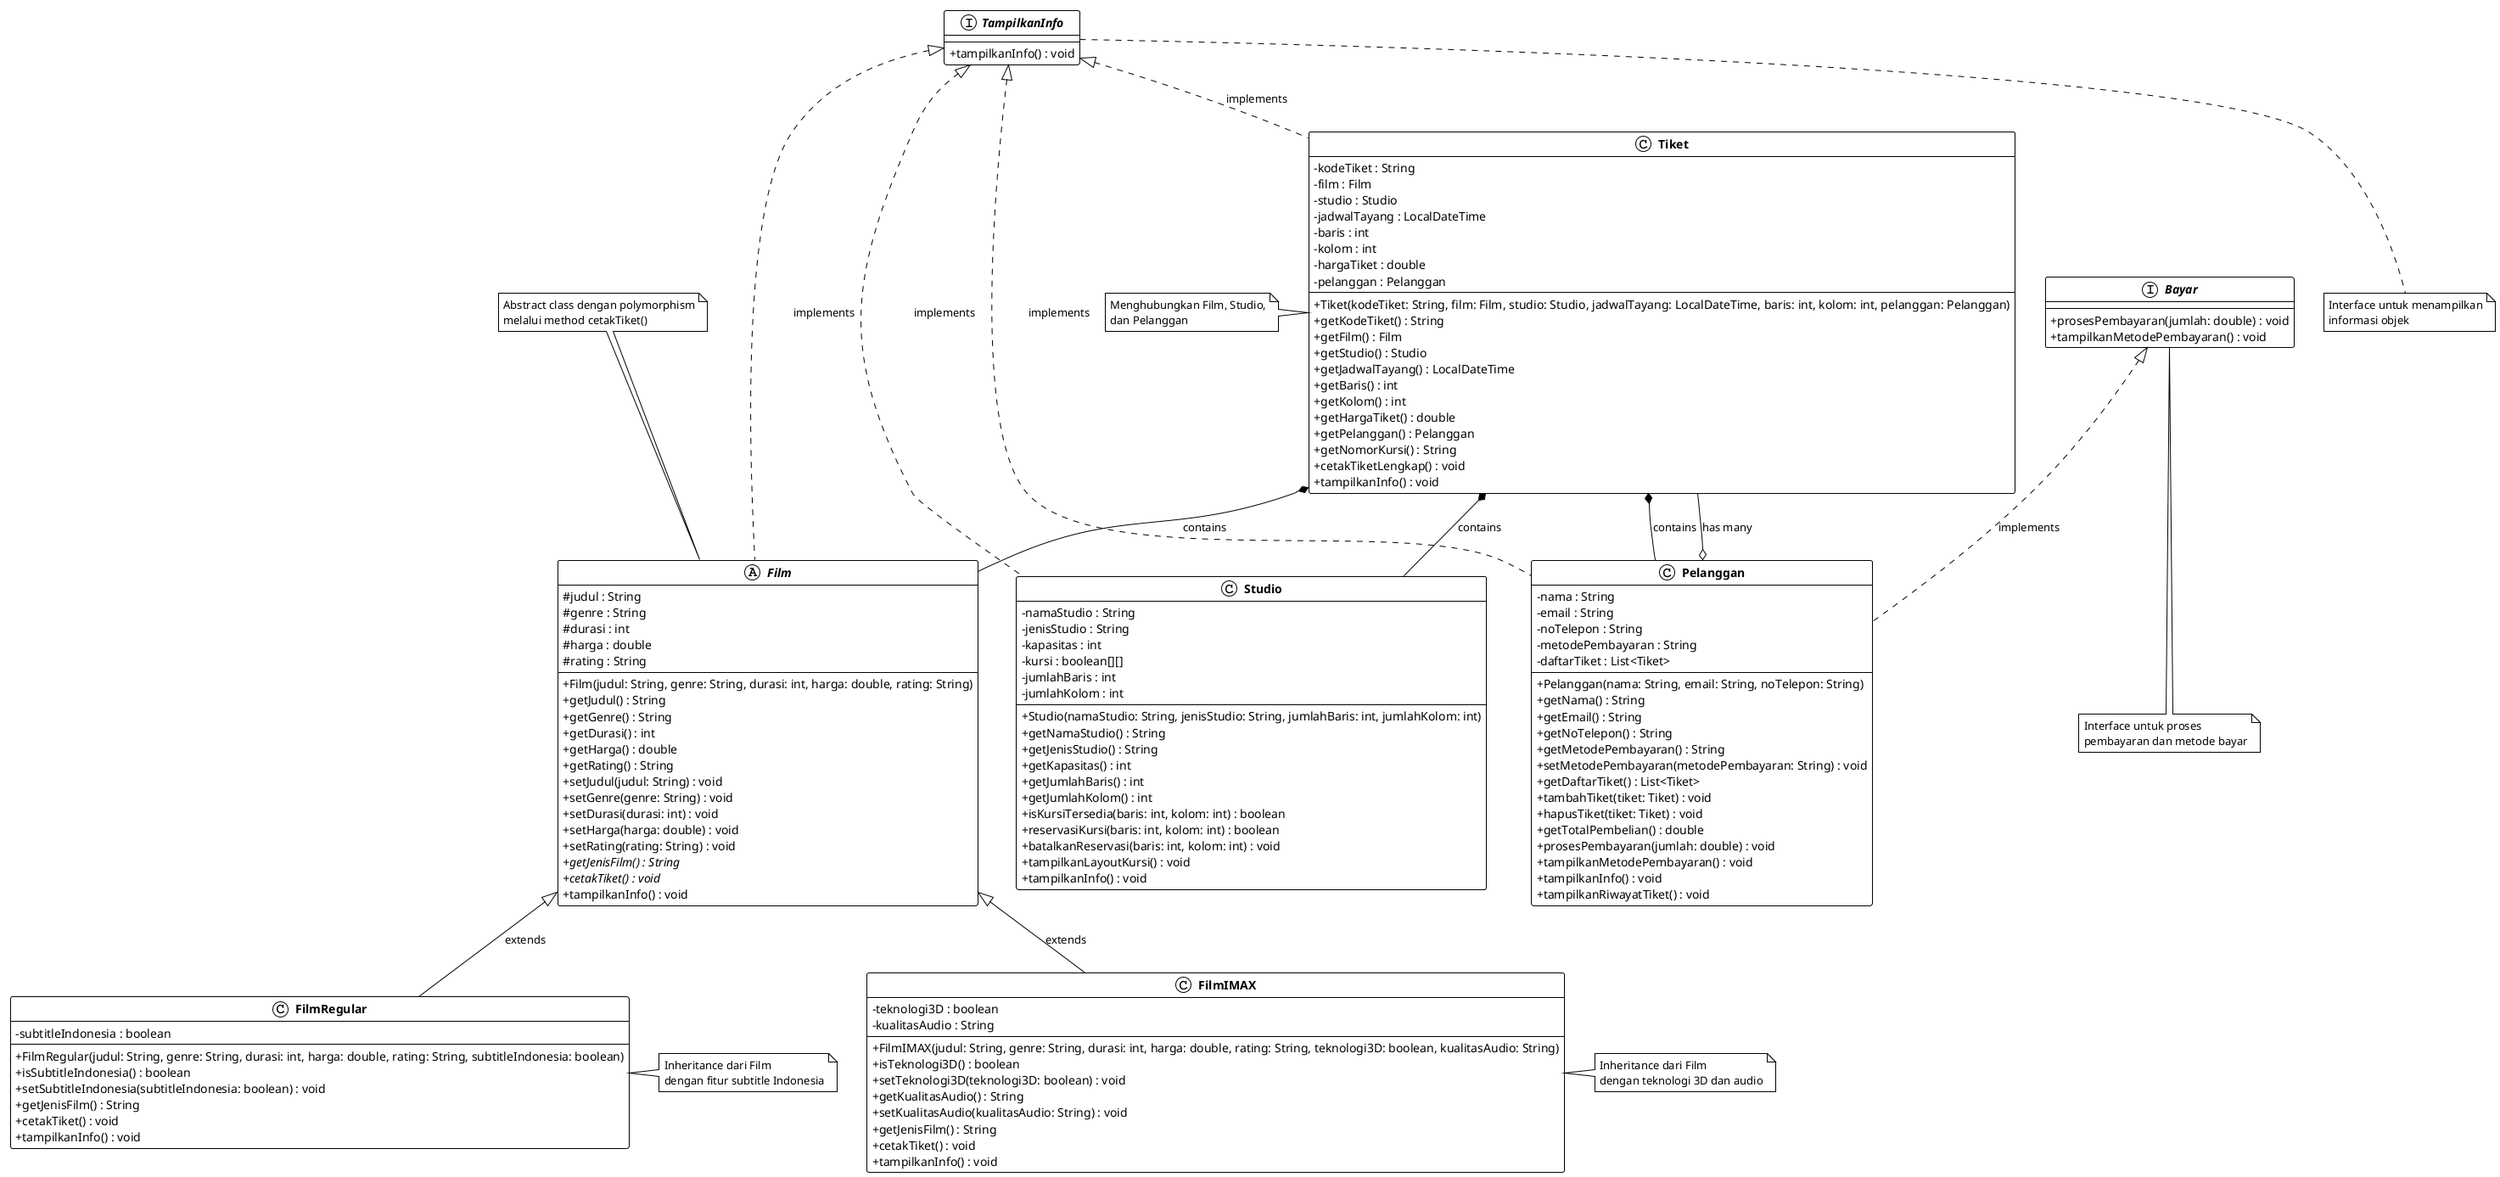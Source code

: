 @startuml ClassDiagram_SistemTiketBioskop

!theme plain
skinparam classAttributeIconSize 0
skinparam classFontStyle bold
skinparam classBackgroundColor White
skinparam classBorderColor Black

' Interfaces
interface TampilkanInfo {
    + tampilkanInfo() : void
}

interface Bayar {
    + prosesPembayaran(jumlah: double) : void
    + tampilkanMetodePembayaran() : void
}

' Abstract Class Film
abstract class Film {
    # judul : String
    # genre : String
    # durasi : int
    # harga : double
    # rating : String
    
    + Film(judul: String, genre: String, durasi: int, harga: double, rating: String)
    + getJudul() : String
    + getGenre() : String
    + getDurasi() : int
    + getHarga() : double
    + getRating() : String
    + setJudul(judul: String) : void
    + setGenre(genre: String) : void
    + setDurasi(durasi: int) : void
    + setHarga(harga: double) : void
    + setRating(rating: String) : void
    + {abstract} getJenisFilm() : String
    + {abstract} cetakTiket() : void
    + tampilkanInfo() : void
}

' Inheritance dari Film
class FilmRegular {
    - subtitleIndonesia : boolean
    
    + FilmRegular(judul: String, genre: String, durasi: int, harga: double, rating: String, subtitleIndonesia: boolean)
    + isSubtitleIndonesia() : boolean
    + setSubtitleIndonesia(subtitleIndonesia: boolean) : void
    + getJenisFilm() : String
    + cetakTiket() : void
    + tampilkanInfo() : void
}

class FilmIMAX {
    - teknologi3D : boolean
    - kualitasAudio : String
    
    + FilmIMAX(judul: String, genre: String, durasi: int, harga: double, rating: String, teknologi3D: boolean, kualitasAudio: String)
    + isTeknologi3D() : boolean
    + setTeknologi3D(teknologi3D: boolean) : void
    + getKualitasAudio() : String
    + setKualitasAudio(kualitasAudio: String) : void
    + getJenisFilm() : String
    + cetakTiket() : void
    + tampilkanInfo() : void
}

' Class Studio
class Studio {
    - namaStudio : String
    - jenisStudio : String
    - kapasitas : int
    - kursi : boolean[][]
    - jumlahBaris : int
    - jumlahKolom : int
    
    + Studio(namaStudio: String, jenisStudio: String, jumlahBaris: int, jumlahKolom: int)
    + getNamaStudio() : String
    + getJenisStudio() : String
    + getKapasitas() : int
    + getJumlahBaris() : int
    + getJumlahKolom() : int
    + isKursiTersedia(baris: int, kolom: int) : boolean
    + reservasiKursi(baris: int, kolom: int) : boolean
    + batalkanReservasi(baris: int, kolom: int) : void
    + tampilkanLayoutKursi() : void
    + tampilkanInfo() : void
}

' Class Tiket
class Tiket {
    - kodeTiket : String
    - film : Film
    - studio : Studio
    - jadwalTayang : LocalDateTime
    - baris : int
    - kolom : int
    - hargaTiket : double
    - pelanggan : Pelanggan
    
    + Tiket(kodeTiket: String, film: Film, studio: Studio, jadwalTayang: LocalDateTime, baris: int, kolom: int, pelanggan: Pelanggan)
    + getKodeTiket() : String
    + getFilm() : Film
    + getStudio() : Studio
    + getJadwalTayang() : LocalDateTime
    + getBaris() : int
    + getKolom() : int
    + getHargaTiket() : double
    + getPelanggan() : Pelanggan
    + getNomorKursi() : String
    + cetakTiketLengkap() : void
    + tampilkanInfo() : void
}

' Class Pelanggan
class Pelanggan {
    - nama : String
    - email : String
    - noTelepon : String
    - metodePembayaran : String
    - daftarTiket : List<Tiket>
    
    + Pelanggan(nama: String, email: String, noTelepon: String)
    + getNama() : String
    + getEmail() : String
    + getNoTelepon() : String
    + getMetodePembayaran() : String
    + setMetodePembayaran(metodePembayaran: String) : void
    + getDaftarTiket() : List<Tiket>
    + tambahTiket(tiket: Tiket) : void
    + hapusTiket(tiket: Tiket) : void
    + getTotalPembelian() : double
    + prosesPembayaran(jumlah: double) : void
    + tampilkanMetodePembayaran() : void
    + tampilkanInfo() : void
    + tampilkanRiwayatTiket() : void
}

' Relationships

' Inheritance
Film <|-- FilmRegular : extends
Film <|-- FilmIMAX : extends

' Interface Implementation
TampilkanInfo <|.. Film : implements
TampilkanInfo <|.. Studio : implements
TampilkanInfo <|.. Tiket : implements
TampilkanInfo <|.. Pelanggan : implements
Bayar <|.. Pelanggan : implements

' Composition/Association
Tiket *-- Film : contains
Tiket *-- Studio : contains
Tiket *-- Pelanggan : contains
Pelanggan o-- Tiket : has many

' Notes
note top of Film : Abstract class dengan polymorphism\nmelalui method cetakTiket()

note right of FilmRegular : Inheritance dari Film\ndengan fitur subtitle Indonesia

note right of FilmIMAX : Inheritance dari Film\ndengan teknologi 3D dan audio

note bottom of TampilkanInfo : Interface untuk menampilkan\ninformasi objek

note bottom of Bayar : Interface untuk proses\npembayaran dan metode bayar

note left of Tiket : Menghubungkan Film, Studio,\ndan Pelanggan

@enduml
